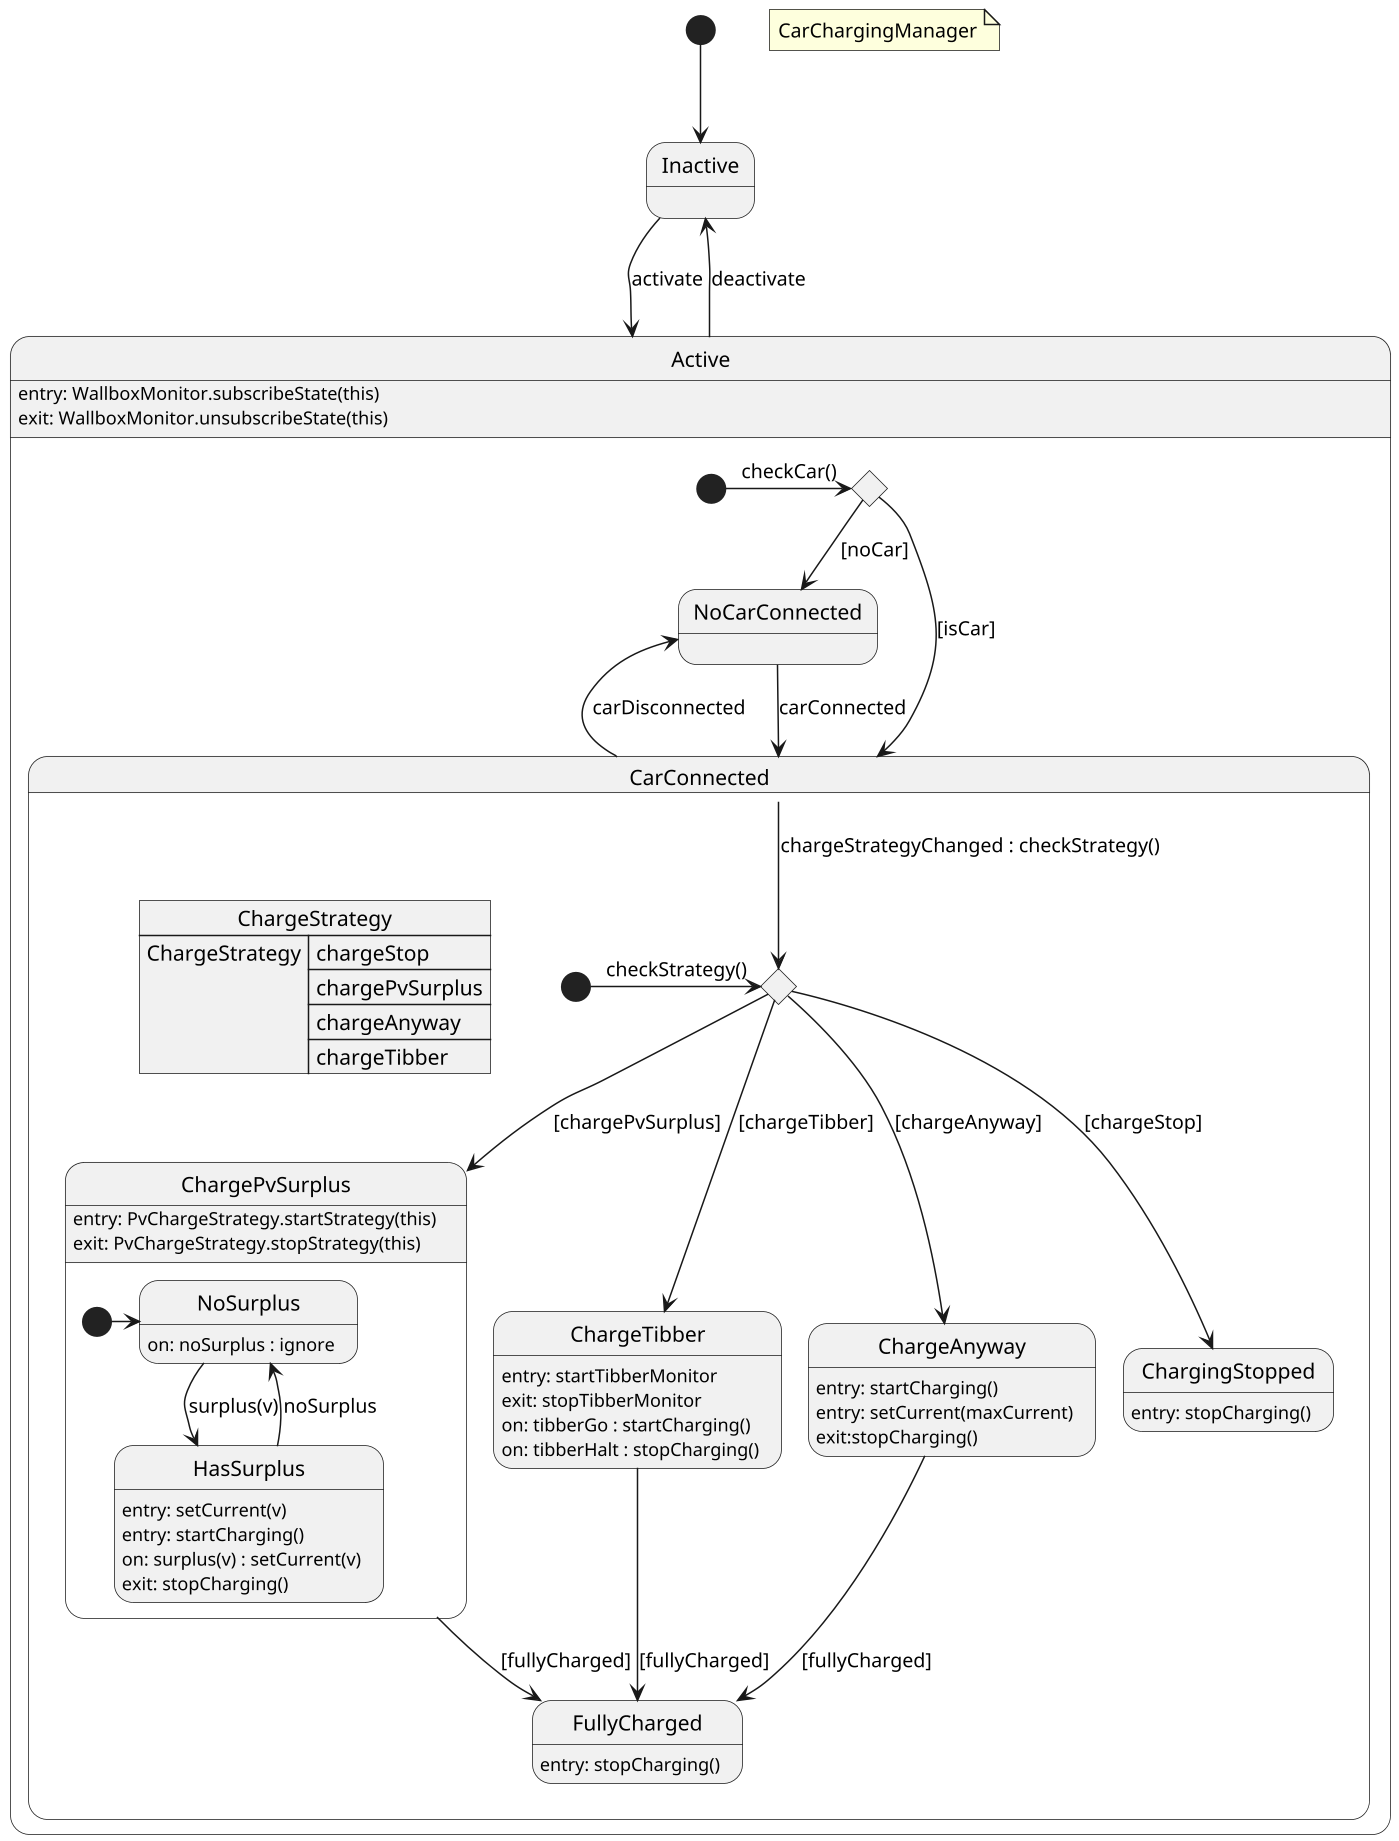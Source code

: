 @startuml
'https://plantuml.com/state-diagram

scale 1400 width

[*] -down-> iact

state "Inactive" as iact
state "Active" as act {


    state "checkCar" as ccc <<choice>>
    [*] -right-> ccc : checkCar()

    act: entry: WallboxMonitor.subscribeState(this)
    act: exit: WallboxMonitor.unsubscribeState(this)

    state "NoCarConnected" as nocl {
'      nocl: entry: cancelCharging()
    }

    state "CarConnected" as cl {
'      cl: entry: getChargeStrategy()

      json ChargeStrategy {
        "ChargeStrategy": ["chargeStop", "chargePvSurplus", "chargeAnyway", "chargeTibber"]
      }

       state "selectStrategy" as sst <<choice>>
       [*] -right-> sst : checkStrategy()

      state "ChargePvSurplus" as lps {
        lps: entry: PvChargeStrategy.startStrategy(this)
        lps: exit: PvChargeStrategy.stopStrategy(this)

        state "HasSurplus" as has {
            has: entry: setCurrent(v)
            has: entry: startCharging()
            has: on: surplus(v) : setCurrent(v)
            has: exit: stopCharging()
        }

        state "NoSurplus" as nos {
          nos: on: noSurplus : ignore
        }

        state lpstart <<start>>
      }
      nos -down-> has : surplus(v)
      has -up-> nos : noSurplus
      lpstart -right-> nos

      state "ChargeTibber" as lt {
      lt: entry: startTibberMonitor
      lt: exit: stopTibberMonitor
      lt: on: tibberGo : startCharging()
      lt: on: tibberHalt : stopCharging()
      }

      state "ChargeAnyway" as la {
        la: entry: startCharging()
        la: entry: setCurrent(maxCurrent)
        la: exit:stopCharging()
      }

      state "ChargingStopped" as ls {
        ls: entry: stopCharging()
      }

      state "FullyCharged" as fc
      fc: entry: stopCharging()

      cl --> sst : chargeStrategyChanged : checkStrategy()
      sst --> lps : [chargePvSurplus]
      sst --> ls : [chargeStop]
      sst --> lt : [chargeTibber]
      sst --> la : [chargeAnyway]
      lps --> fc : [fullyCharged]
      lt --> fc : [fullyCharged]
      la --> fc : [fullyCharged]
    }

}
ccc --> nocl : [noCar]
ccc --> cl : [isCar]
cl -up-> nocl : carDisconnected

nocl -down-> cl : carConnected
iact -down-> act : activate
act -up-> iact : deactivate
'act --> ccc : carChange

note "CarChargingManager" as N1

@enduml